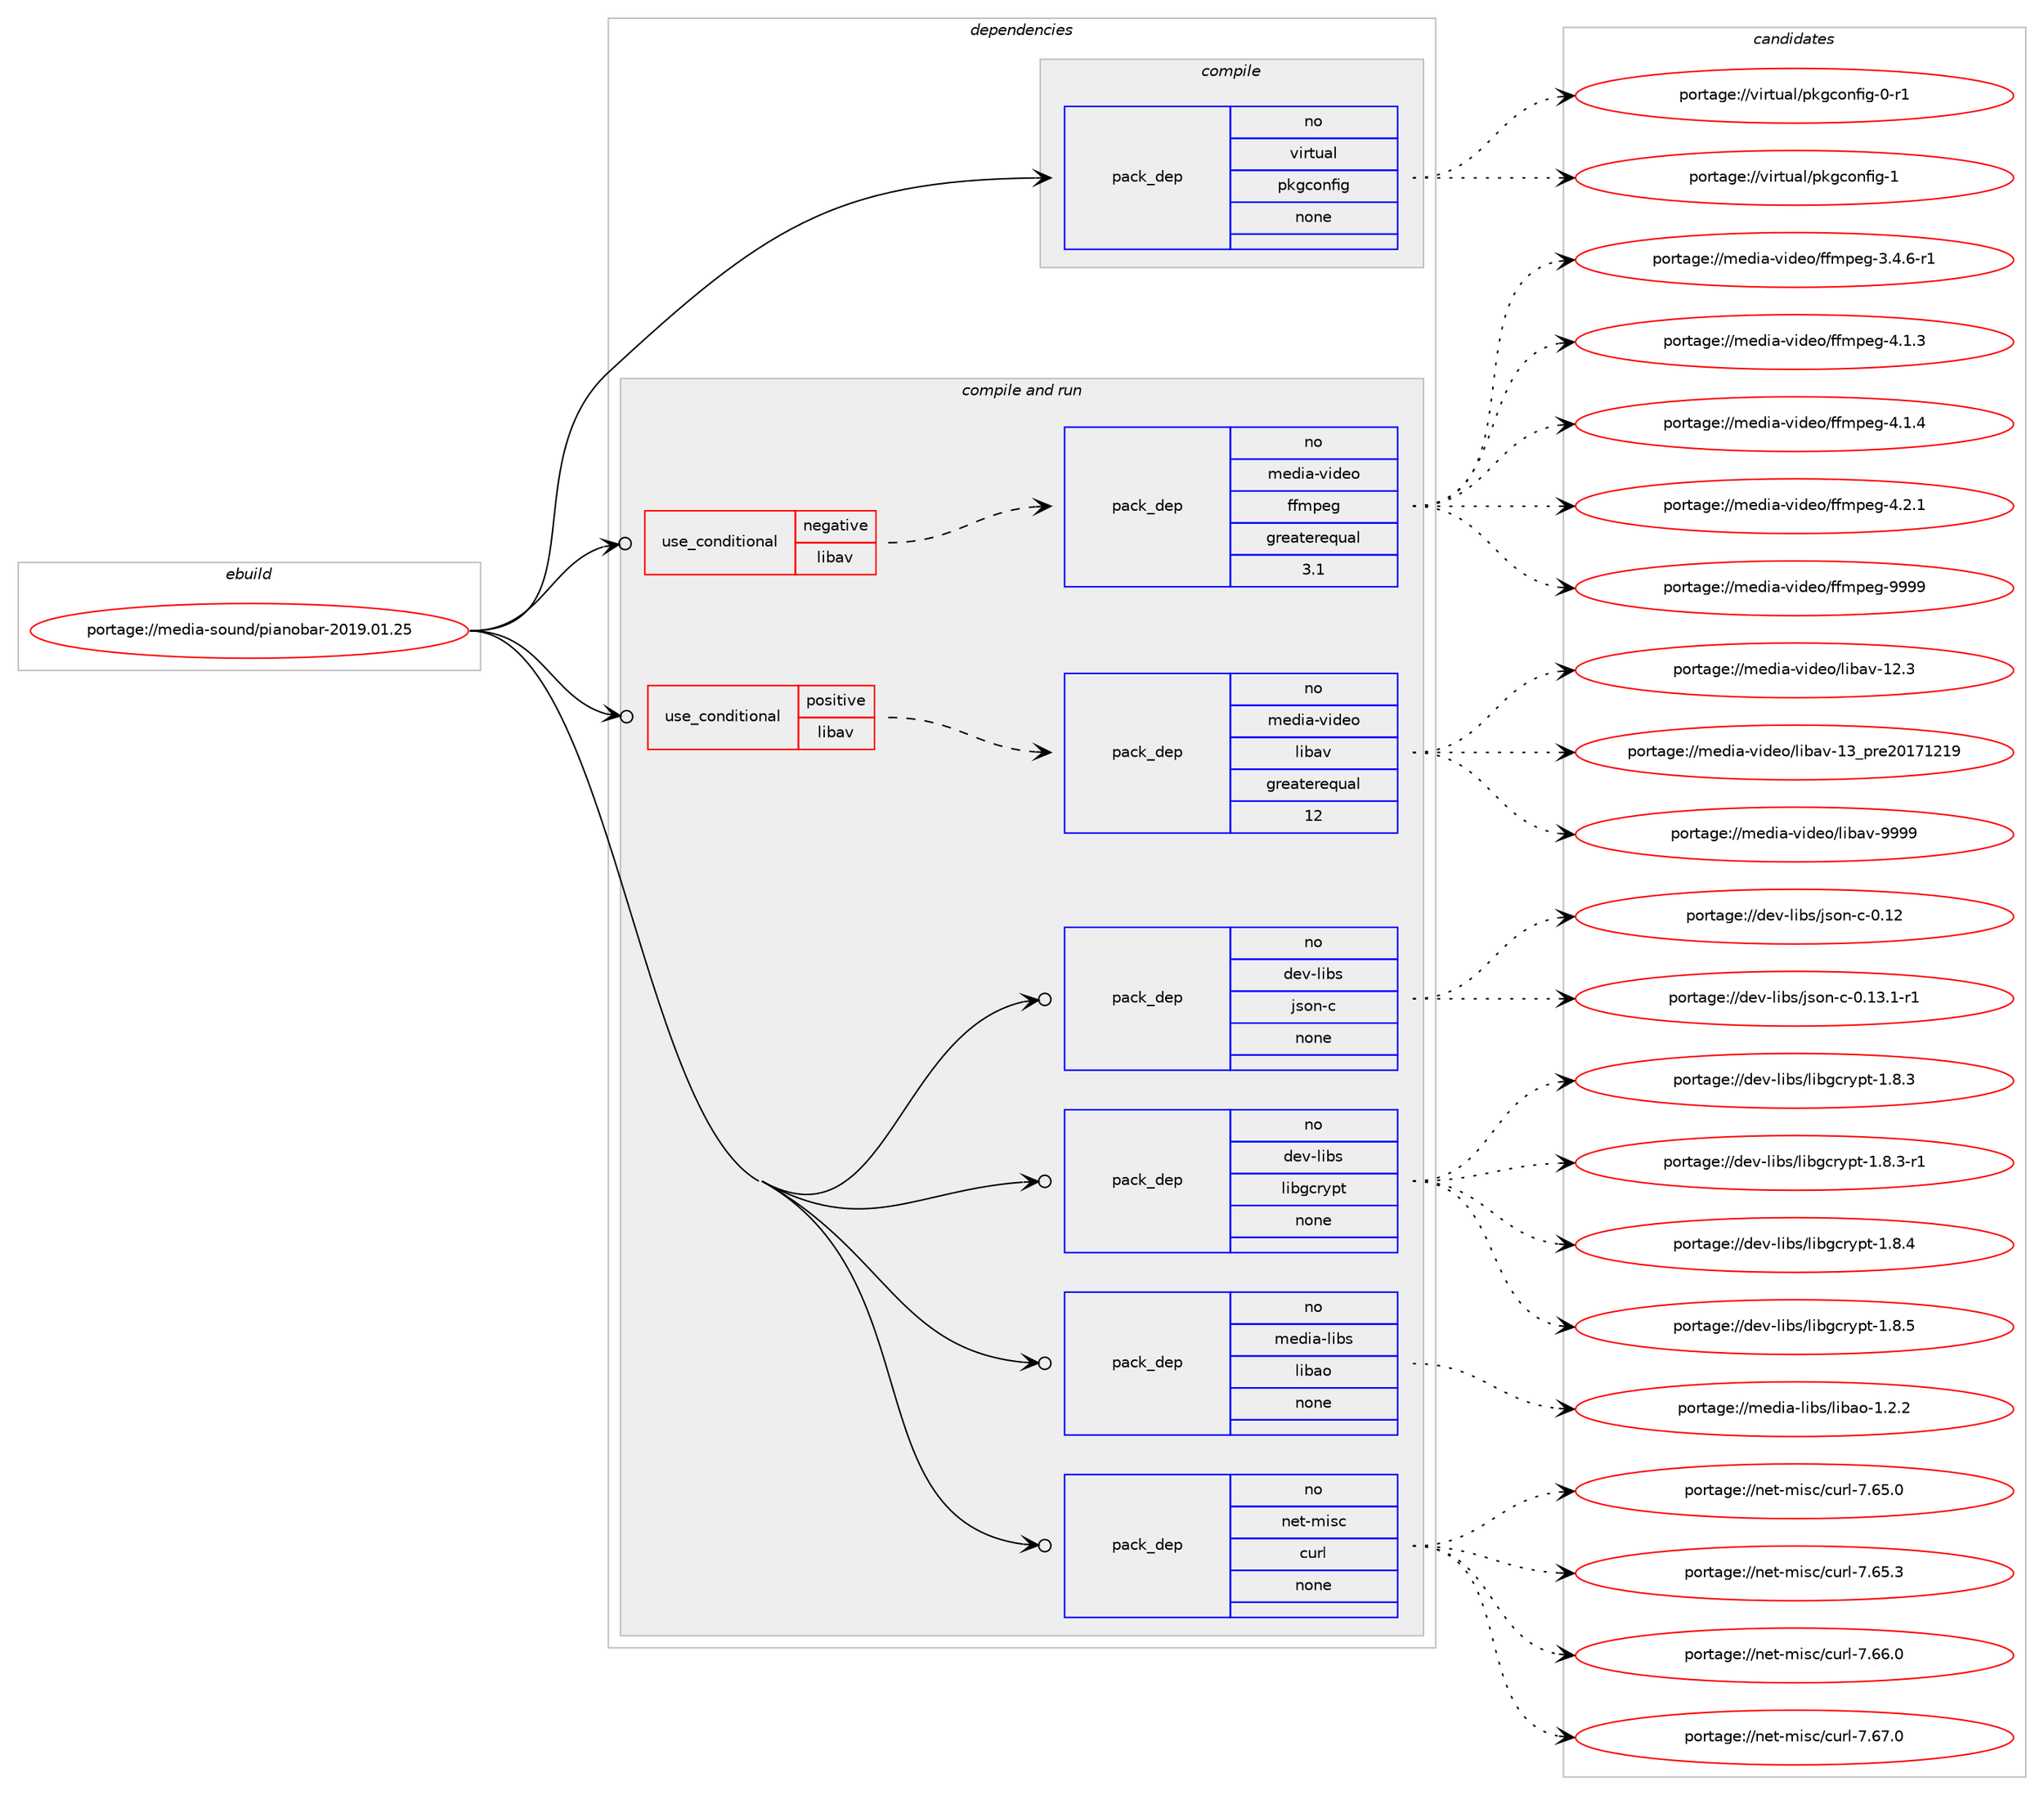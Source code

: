 digraph prolog {

# *************
# Graph options
# *************

newrank=true;
concentrate=true;
compound=true;
graph [rankdir=LR,fontname=Helvetica,fontsize=10,ranksep=1.5];#, ranksep=2.5, nodesep=0.2];
edge  [arrowhead=vee];
node  [fontname=Helvetica,fontsize=10];

# **********
# The ebuild
# **********

subgraph cluster_leftcol {
color=gray;
rank=same;
label=<<i>ebuild</i>>;
id [label="portage://media-sound/pianobar-2019.01.25", color=red, width=4, href="../media-sound/pianobar-2019.01.25.svg"];
}

# ****************
# The dependencies
# ****************

subgraph cluster_midcol {
color=gray;
label=<<i>dependencies</i>>;
subgraph cluster_compile {
fillcolor="#eeeeee";
style=filled;
label=<<i>compile</i>>;
subgraph pack246079 {
dependency334720 [label=<<TABLE BORDER="0" CELLBORDER="1" CELLSPACING="0" CELLPADDING="4" WIDTH="220"><TR><TD ROWSPAN="6" CELLPADDING="30">pack_dep</TD></TR><TR><TD WIDTH="110">no</TD></TR><TR><TD>virtual</TD></TR><TR><TD>pkgconfig</TD></TR><TR><TD>none</TD></TR><TR><TD></TD></TR></TABLE>>, shape=none, color=blue];
}
id:e -> dependency334720:w [weight=20,style="solid",arrowhead="vee"];
}
subgraph cluster_compileandrun {
fillcolor="#eeeeee";
style=filled;
label=<<i>compile and run</i>>;
subgraph cond83140 {
dependency334721 [label=<<TABLE BORDER="0" CELLBORDER="1" CELLSPACING="0" CELLPADDING="4"><TR><TD ROWSPAN="3" CELLPADDING="10">use_conditional</TD></TR><TR><TD>negative</TD></TR><TR><TD>libav</TD></TR></TABLE>>, shape=none, color=red];
subgraph pack246080 {
dependency334722 [label=<<TABLE BORDER="0" CELLBORDER="1" CELLSPACING="0" CELLPADDING="4" WIDTH="220"><TR><TD ROWSPAN="6" CELLPADDING="30">pack_dep</TD></TR><TR><TD WIDTH="110">no</TD></TR><TR><TD>media-video</TD></TR><TR><TD>ffmpeg</TD></TR><TR><TD>greaterequal</TD></TR><TR><TD>3.1</TD></TR></TABLE>>, shape=none, color=blue];
}
dependency334721:e -> dependency334722:w [weight=20,style="dashed",arrowhead="vee"];
}
id:e -> dependency334721:w [weight=20,style="solid",arrowhead="odotvee"];
subgraph cond83141 {
dependency334723 [label=<<TABLE BORDER="0" CELLBORDER="1" CELLSPACING="0" CELLPADDING="4"><TR><TD ROWSPAN="3" CELLPADDING="10">use_conditional</TD></TR><TR><TD>positive</TD></TR><TR><TD>libav</TD></TR></TABLE>>, shape=none, color=red];
subgraph pack246081 {
dependency334724 [label=<<TABLE BORDER="0" CELLBORDER="1" CELLSPACING="0" CELLPADDING="4" WIDTH="220"><TR><TD ROWSPAN="6" CELLPADDING="30">pack_dep</TD></TR><TR><TD WIDTH="110">no</TD></TR><TR><TD>media-video</TD></TR><TR><TD>libav</TD></TR><TR><TD>greaterequal</TD></TR><TR><TD>12</TD></TR></TABLE>>, shape=none, color=blue];
}
dependency334723:e -> dependency334724:w [weight=20,style="dashed",arrowhead="vee"];
}
id:e -> dependency334723:w [weight=20,style="solid",arrowhead="odotvee"];
subgraph pack246082 {
dependency334725 [label=<<TABLE BORDER="0" CELLBORDER="1" CELLSPACING="0" CELLPADDING="4" WIDTH="220"><TR><TD ROWSPAN="6" CELLPADDING="30">pack_dep</TD></TR><TR><TD WIDTH="110">no</TD></TR><TR><TD>dev-libs</TD></TR><TR><TD>json-c</TD></TR><TR><TD>none</TD></TR><TR><TD></TD></TR></TABLE>>, shape=none, color=blue];
}
id:e -> dependency334725:w [weight=20,style="solid",arrowhead="odotvee"];
subgraph pack246083 {
dependency334726 [label=<<TABLE BORDER="0" CELLBORDER="1" CELLSPACING="0" CELLPADDING="4" WIDTH="220"><TR><TD ROWSPAN="6" CELLPADDING="30">pack_dep</TD></TR><TR><TD WIDTH="110">no</TD></TR><TR><TD>dev-libs</TD></TR><TR><TD>libgcrypt</TD></TR><TR><TD>none</TD></TR><TR><TD></TD></TR></TABLE>>, shape=none, color=blue];
}
id:e -> dependency334726:w [weight=20,style="solid",arrowhead="odotvee"];
subgraph pack246084 {
dependency334727 [label=<<TABLE BORDER="0" CELLBORDER="1" CELLSPACING="0" CELLPADDING="4" WIDTH="220"><TR><TD ROWSPAN="6" CELLPADDING="30">pack_dep</TD></TR><TR><TD WIDTH="110">no</TD></TR><TR><TD>media-libs</TD></TR><TR><TD>libao</TD></TR><TR><TD>none</TD></TR><TR><TD></TD></TR></TABLE>>, shape=none, color=blue];
}
id:e -> dependency334727:w [weight=20,style="solid",arrowhead="odotvee"];
subgraph pack246085 {
dependency334728 [label=<<TABLE BORDER="0" CELLBORDER="1" CELLSPACING="0" CELLPADDING="4" WIDTH="220"><TR><TD ROWSPAN="6" CELLPADDING="30">pack_dep</TD></TR><TR><TD WIDTH="110">no</TD></TR><TR><TD>net-misc</TD></TR><TR><TD>curl</TD></TR><TR><TD>none</TD></TR><TR><TD></TD></TR></TABLE>>, shape=none, color=blue];
}
id:e -> dependency334728:w [weight=20,style="solid",arrowhead="odotvee"];
}
subgraph cluster_run {
fillcolor="#eeeeee";
style=filled;
label=<<i>run</i>>;
}
}

# **************
# The candidates
# **************

subgraph cluster_choices {
rank=same;
color=gray;
label=<<i>candidates</i>>;

subgraph choice246079 {
color=black;
nodesep=1;
choiceportage11810511411611797108471121071039911111010210510345484511449 [label="portage://virtual/pkgconfig-0-r1", color=red, width=4,href="../virtual/pkgconfig-0-r1.svg"];
choiceportage1181051141161179710847112107103991111101021051034549 [label="portage://virtual/pkgconfig-1", color=red, width=4,href="../virtual/pkgconfig-1.svg"];
dependency334720:e -> choiceportage11810511411611797108471121071039911111010210510345484511449:w [style=dotted,weight="100"];
dependency334720:e -> choiceportage1181051141161179710847112107103991111101021051034549:w [style=dotted,weight="100"];
}
subgraph choice246080 {
color=black;
nodesep=1;
choiceportage1091011001059745118105100101111471021021091121011034551465246544511449 [label="portage://media-video/ffmpeg-3.4.6-r1", color=red, width=4,href="../media-video/ffmpeg-3.4.6-r1.svg"];
choiceportage109101100105974511810510010111147102102109112101103455246494651 [label="portage://media-video/ffmpeg-4.1.3", color=red, width=4,href="../media-video/ffmpeg-4.1.3.svg"];
choiceportage109101100105974511810510010111147102102109112101103455246494652 [label="portage://media-video/ffmpeg-4.1.4", color=red, width=4,href="../media-video/ffmpeg-4.1.4.svg"];
choiceportage109101100105974511810510010111147102102109112101103455246504649 [label="portage://media-video/ffmpeg-4.2.1", color=red, width=4,href="../media-video/ffmpeg-4.2.1.svg"];
choiceportage1091011001059745118105100101111471021021091121011034557575757 [label="portage://media-video/ffmpeg-9999", color=red, width=4,href="../media-video/ffmpeg-9999.svg"];
dependency334722:e -> choiceportage1091011001059745118105100101111471021021091121011034551465246544511449:w [style=dotted,weight="100"];
dependency334722:e -> choiceportage109101100105974511810510010111147102102109112101103455246494651:w [style=dotted,weight="100"];
dependency334722:e -> choiceportage109101100105974511810510010111147102102109112101103455246494652:w [style=dotted,weight="100"];
dependency334722:e -> choiceportage109101100105974511810510010111147102102109112101103455246504649:w [style=dotted,weight="100"];
dependency334722:e -> choiceportage1091011001059745118105100101111471021021091121011034557575757:w [style=dotted,weight="100"];
}
subgraph choice246081 {
color=black;
nodesep=1;
choiceportage10910110010597451181051001011114710810598971184549504651 [label="portage://media-video/libav-12.3", color=red, width=4,href="../media-video/libav-12.3.svg"];
choiceportage1091011001059745118105100101111471081059897118454951951121141015048495549504957 [label="portage://media-video/libav-13_pre20171219", color=red, width=4,href="../media-video/libav-13_pre20171219.svg"];
choiceportage10910110010597451181051001011114710810598971184557575757 [label="portage://media-video/libav-9999", color=red, width=4,href="../media-video/libav-9999.svg"];
dependency334724:e -> choiceportage10910110010597451181051001011114710810598971184549504651:w [style=dotted,weight="100"];
dependency334724:e -> choiceportage1091011001059745118105100101111471081059897118454951951121141015048495549504957:w [style=dotted,weight="100"];
dependency334724:e -> choiceportage10910110010597451181051001011114710810598971184557575757:w [style=dotted,weight="100"];
}
subgraph choice246082 {
color=black;
nodesep=1;
choiceportage10010111845108105981154710611511111045994548464950 [label="portage://dev-libs/json-c-0.12", color=red, width=4,href="../dev-libs/json-c-0.12.svg"];
choiceportage1001011184510810598115471061151111104599454846495146494511449 [label="portage://dev-libs/json-c-0.13.1-r1", color=red, width=4,href="../dev-libs/json-c-0.13.1-r1.svg"];
dependency334725:e -> choiceportage10010111845108105981154710611511111045994548464950:w [style=dotted,weight="100"];
dependency334725:e -> choiceportage1001011184510810598115471061151111104599454846495146494511449:w [style=dotted,weight="100"];
}
subgraph choice246083 {
color=black;
nodesep=1;
choiceportage1001011184510810598115471081059810399114121112116454946564651 [label="portage://dev-libs/libgcrypt-1.8.3", color=red, width=4,href="../dev-libs/libgcrypt-1.8.3.svg"];
choiceportage10010111845108105981154710810598103991141211121164549465646514511449 [label="portage://dev-libs/libgcrypt-1.8.3-r1", color=red, width=4,href="../dev-libs/libgcrypt-1.8.3-r1.svg"];
choiceportage1001011184510810598115471081059810399114121112116454946564652 [label="portage://dev-libs/libgcrypt-1.8.4", color=red, width=4,href="../dev-libs/libgcrypt-1.8.4.svg"];
choiceportage1001011184510810598115471081059810399114121112116454946564653 [label="portage://dev-libs/libgcrypt-1.8.5", color=red, width=4,href="../dev-libs/libgcrypt-1.8.5.svg"];
dependency334726:e -> choiceportage1001011184510810598115471081059810399114121112116454946564651:w [style=dotted,weight="100"];
dependency334726:e -> choiceportage10010111845108105981154710810598103991141211121164549465646514511449:w [style=dotted,weight="100"];
dependency334726:e -> choiceportage1001011184510810598115471081059810399114121112116454946564652:w [style=dotted,weight="100"];
dependency334726:e -> choiceportage1001011184510810598115471081059810399114121112116454946564653:w [style=dotted,weight="100"];
}
subgraph choice246084 {
color=black;
nodesep=1;
choiceportage109101100105974510810598115471081059897111454946504650 [label="portage://media-libs/libao-1.2.2", color=red, width=4,href="../media-libs/libao-1.2.2.svg"];
dependency334727:e -> choiceportage109101100105974510810598115471081059897111454946504650:w [style=dotted,weight="100"];
}
subgraph choice246085 {
color=black;
nodesep=1;
choiceportage1101011164510910511599479911711410845554654534648 [label="portage://net-misc/curl-7.65.0", color=red, width=4,href="../net-misc/curl-7.65.0.svg"];
choiceportage1101011164510910511599479911711410845554654534651 [label="portage://net-misc/curl-7.65.3", color=red, width=4,href="../net-misc/curl-7.65.3.svg"];
choiceportage1101011164510910511599479911711410845554654544648 [label="portage://net-misc/curl-7.66.0", color=red, width=4,href="../net-misc/curl-7.66.0.svg"];
choiceportage1101011164510910511599479911711410845554654554648 [label="portage://net-misc/curl-7.67.0", color=red, width=4,href="../net-misc/curl-7.67.0.svg"];
dependency334728:e -> choiceportage1101011164510910511599479911711410845554654534648:w [style=dotted,weight="100"];
dependency334728:e -> choiceportage1101011164510910511599479911711410845554654534651:w [style=dotted,weight="100"];
dependency334728:e -> choiceportage1101011164510910511599479911711410845554654544648:w [style=dotted,weight="100"];
dependency334728:e -> choiceportage1101011164510910511599479911711410845554654554648:w [style=dotted,weight="100"];
}
}

}
